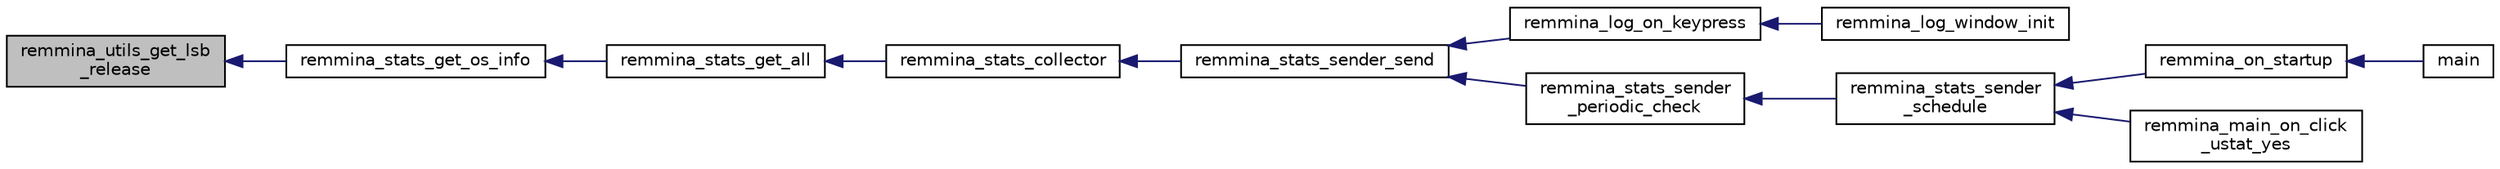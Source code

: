 digraph "remmina_utils_get_lsb_release"
{
  edge [fontname="Helvetica",fontsize="10",labelfontname="Helvetica",labelfontsize="10"];
  node [fontname="Helvetica",fontsize="10",shape=record];
  rankdir="LR";
  Node96 [label="remmina_utils_get_lsb\l_release",height=0.2,width=0.4,color="black", fillcolor="grey75", style="filled", fontcolor="black"];
  Node96 -> Node97 [dir="back",color="midnightblue",fontsize="10",style="solid",fontname="Helvetica"];
  Node97 [label="remmina_stats_get_os_info",height=0.2,width=0.4,color="black", fillcolor="white", style="filled",URL="$remmina__stats_8c.html#a43133d5e00f481d315ef0d58cb52e70a"];
  Node97 -> Node98 [dir="back",color="midnightblue",fontsize="10",style="solid",fontname="Helvetica"];
  Node98 [label="remmina_stats_get_all",height=0.2,width=0.4,color="black", fillcolor="white", style="filled",URL="$remmina__stats_8h.html#a7a1c9ab1abc1fdf78239d11b802843ae",tooltip="Get all statistics in json format to send periodically to the PHP server. "];
  Node98 -> Node99 [dir="back",color="midnightblue",fontsize="10",style="solid",fontname="Helvetica"];
  Node99 [label="remmina_stats_collector",height=0.2,width=0.4,color="black", fillcolor="white", style="filled",URL="$remmina__stats__sender_8c.html#a9fb1f78014c902387de47961e8245518"];
  Node99 -> Node100 [dir="back",color="midnightblue",fontsize="10",style="solid",fontname="Helvetica"];
  Node100 [label="remmina_stats_sender_send",height=0.2,width=0.4,color="black", fillcolor="white", style="filled",URL="$remmina__stats__sender_8h.html#adcfe144769bc83b3a6cc216eb3589919"];
  Node100 -> Node101 [dir="back",color="midnightblue",fontsize="10",style="solid",fontname="Helvetica"];
  Node101 [label="remmina_log_on_keypress",height=0.2,width=0.4,color="black", fillcolor="white", style="filled",URL="$remmina__log_8c.html#a43a42f51f64b54924564e166c56b39e1"];
  Node101 -> Node102 [dir="back",color="midnightblue",fontsize="10",style="solid",fontname="Helvetica"];
  Node102 [label="remmina_log_window_init",height=0.2,width=0.4,color="black", fillcolor="white", style="filled",URL="$remmina__log_8c.html#a1e5960f194353bd36d82bd9476c309bd"];
  Node100 -> Node103 [dir="back",color="midnightblue",fontsize="10",style="solid",fontname="Helvetica"];
  Node103 [label="remmina_stats_sender\l_periodic_check",height=0.2,width=0.4,color="black", fillcolor="white", style="filled",URL="$remmina__stats__sender_8c.html#a9893f8bc18fa81d40fabcf60e7353bb2"];
  Node103 -> Node104 [dir="back",color="midnightblue",fontsize="10",style="solid",fontname="Helvetica"];
  Node104 [label="remmina_stats_sender\l_schedule",height=0.2,width=0.4,color="black", fillcolor="white", style="filled",URL="$remmina__stats__sender_8h.html#ab800d60b2014cf18c0791de01cf33802"];
  Node104 -> Node105 [dir="back",color="midnightblue",fontsize="10",style="solid",fontname="Helvetica"];
  Node105 [label="remmina_on_startup",height=0.2,width=0.4,color="black", fillcolor="white", style="filled",URL="$remmina_8c.html#a26d2c20be18ff44f239b756f1d5be01a"];
  Node105 -> Node106 [dir="back",color="midnightblue",fontsize="10",style="solid",fontname="Helvetica"];
  Node106 [label="main",height=0.2,width=0.4,color="black", fillcolor="white", style="filled",URL="$remmina_8c.html#a0ddf1224851353fc92bfbff6f499fa97"];
  Node104 -> Node107 [dir="back",color="midnightblue",fontsize="10",style="solid",fontname="Helvetica"];
  Node107 [label="remmina_main_on_click\l_ustat_yes",height=0.2,width=0.4,color="black", fillcolor="white", style="filled",URL="$remmina__main_8c.html#a5994672eab85d9500cc37f4cabb39136"];
}
